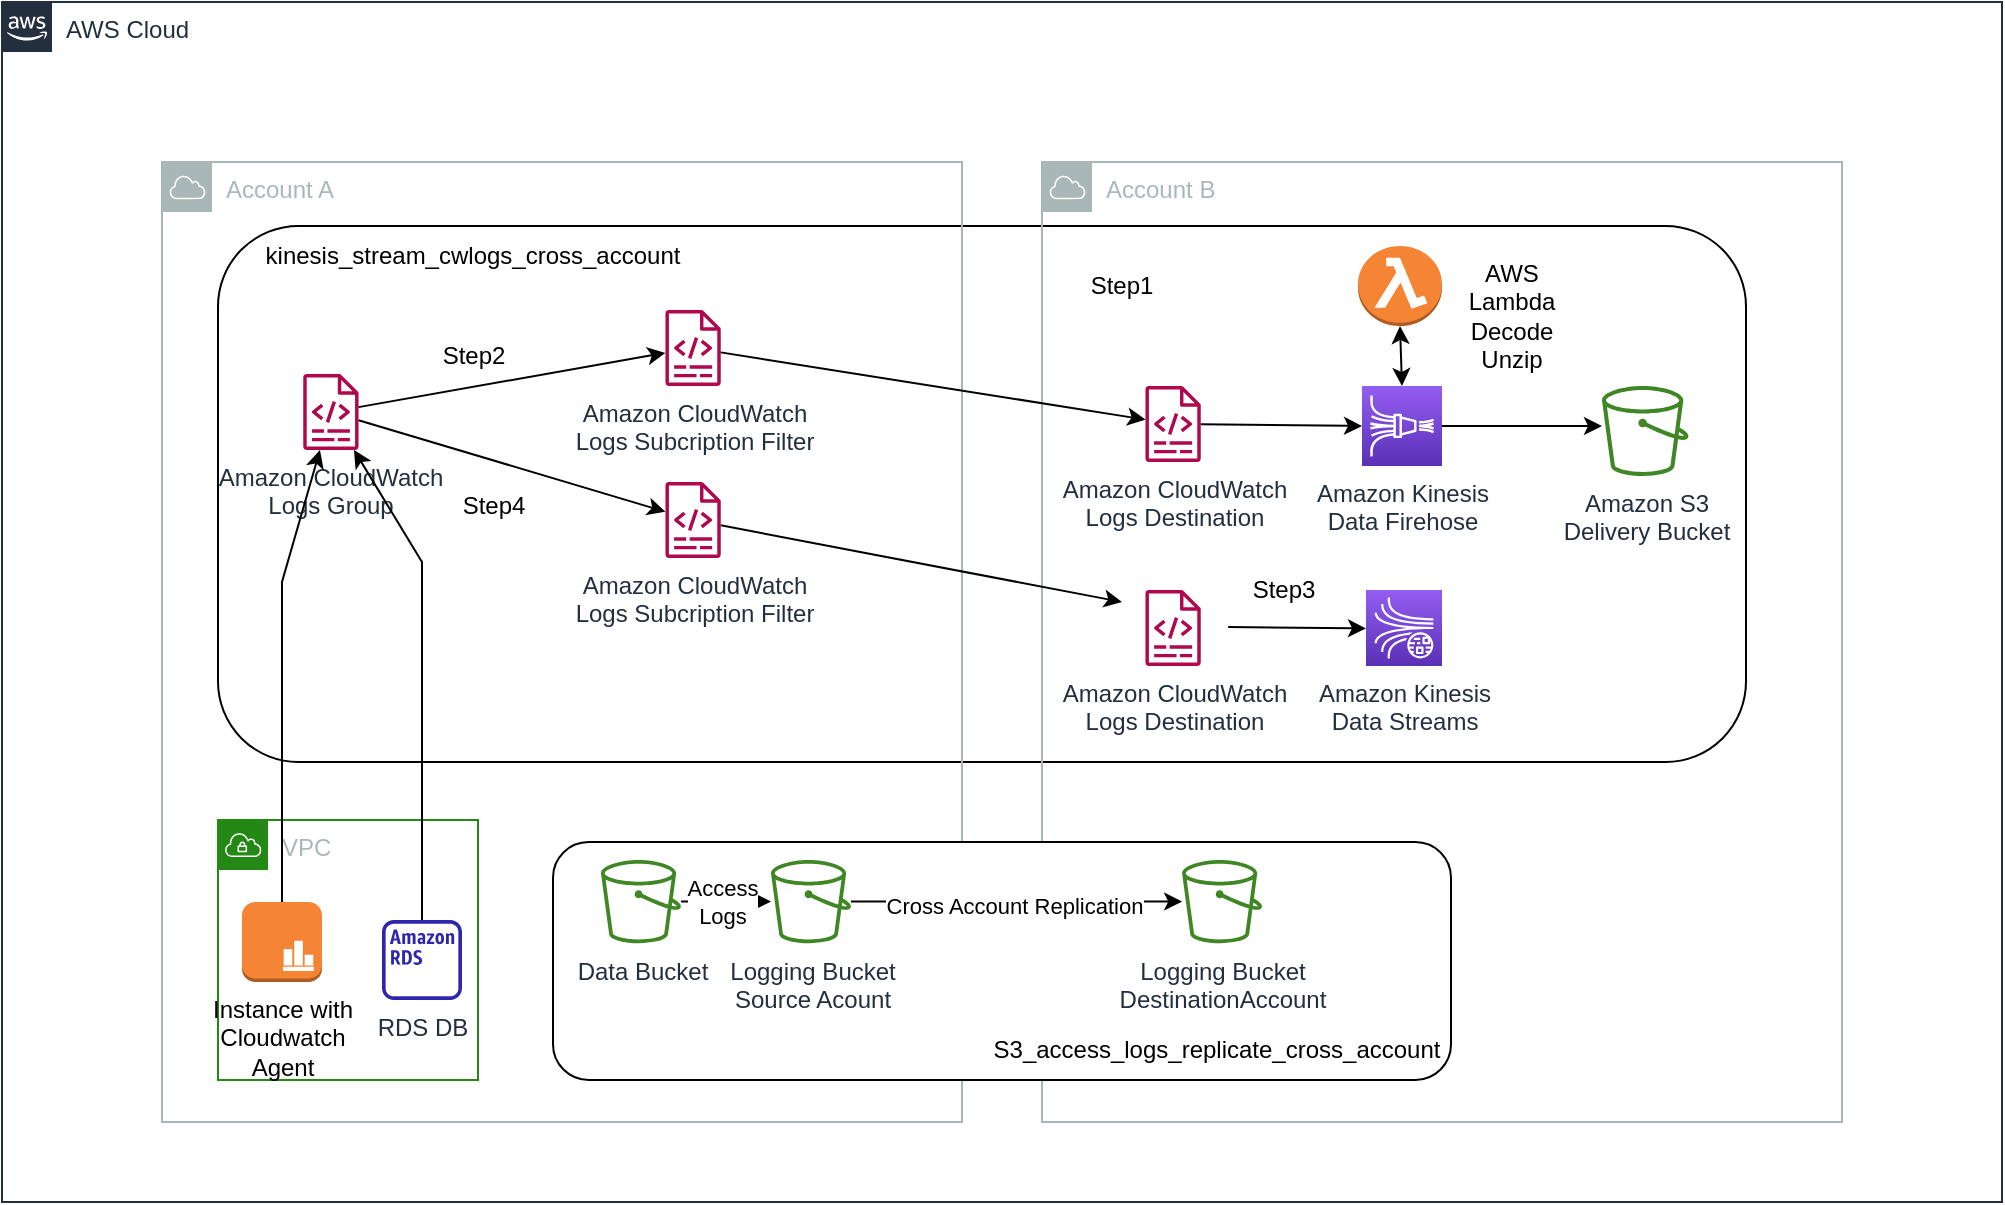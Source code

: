 <mxfile version="17.4.2" type="device"><diagram id="RaAJ4TcEcZkVuQgWhgH_" name="Page-1"><mxGraphModel dx="1426" dy="852" grid="1" gridSize="10" guides="1" tooltips="1" connect="1" arrows="1" fold="1" page="1" pageScale="1" pageWidth="1169" pageHeight="827" math="0" shadow="0"><root><mxCell id="0"/><mxCell id="1" parent="0"/><mxCell id="IvCQFIxIawf7InZvnG4A-1" value="AWS Cloud" style="points=[[0,0],[0.25,0],[0.5,0],[0.75,0],[1,0],[1,0.25],[1,0.5],[1,0.75],[1,1],[0.75,1],[0.5,1],[0.25,1],[0,1],[0,0.75],[0,0.5],[0,0.25]];outlineConnect=0;gradientColor=none;html=1;whiteSpace=wrap;fontSize=12;fontStyle=0;container=1;pointerEvents=0;collapsible=0;recursiveResize=0;shape=mxgraph.aws4.group;grIcon=mxgraph.aws4.group_aws_cloud_alt;strokeColor=#232F3E;fillColor=none;verticalAlign=top;align=left;spacingLeft=30;fontColor=#232F3E;dashed=0;" parent="1" vertex="1"><mxGeometry x="80" y="120" width="1000" height="600" as="geometry"/></mxCell><mxCell id="qAaE5AUROnF60sEF6JhM-10" value="" style="rounded=1;whiteSpace=wrap;html=1;strokeColor=#FFB0DF;" vertex="1" parent="IvCQFIxIawf7InZvnG4A-1"><mxGeometry x="110" y="181" width="300" height="89" as="geometry"/></mxCell><mxCell id="IvCQFIxIawf7InZvnG4A-19" value="" style="rounded=1;whiteSpace=wrap;html=1;" parent="IvCQFIxIawf7InZvnG4A-1" vertex="1"><mxGeometry x="108" y="112" width="764" height="268" as="geometry"/></mxCell><mxCell id="IvCQFIxIawf7InZvnG4A-3" value="Account B" style="sketch=0;outlineConnect=0;gradientColor=none;html=1;whiteSpace=wrap;fontSize=12;fontStyle=0;shape=mxgraph.aws4.group;grIcon=mxgraph.aws4.group_aws_cloud;strokeColor=#AAB7B8;fillColor=none;verticalAlign=top;align=left;spacingLeft=30;fontColor=#AAB7B8;dashed=0;" parent="IvCQFIxIawf7InZvnG4A-1" vertex="1"><mxGeometry x="520" y="80" width="400" height="480" as="geometry"/></mxCell><mxCell id="IvCQFIxIawf7InZvnG4A-2" value="Account A" style="sketch=0;outlineConnect=0;gradientColor=none;html=1;whiteSpace=wrap;fontSize=12;fontStyle=0;shape=mxgraph.aws4.group;grIcon=mxgraph.aws4.group_aws_cloud;strokeColor=#AAB7B8;fillColor=none;verticalAlign=top;align=left;spacingLeft=30;fontColor=#AAB7B8;dashed=0;" parent="IvCQFIxIawf7InZvnG4A-1" vertex="1"><mxGeometry x="80" y="80" width="400" height="480" as="geometry"/></mxCell><mxCell id="IvCQFIxIawf7InZvnG4A-28" value="" style="rounded=1;whiteSpace=wrap;html=1;" parent="IvCQFIxIawf7InZvnG4A-1" vertex="1"><mxGeometry x="275.5" y="420" width="449" height="119" as="geometry"/></mxCell><mxCell id="IvCQFIxIawf7InZvnG4A-4" value="Amazon CloudWatch &lt;br&gt;Logs Destination" style="sketch=0;outlineConnect=0;fontColor=#232F3E;gradientColor=none;fillColor=#B0084D;strokeColor=none;dashed=0;verticalLabelPosition=bottom;verticalAlign=top;align=center;html=1;fontSize=12;fontStyle=0;aspect=fixed;pointerEvents=1;shape=mxgraph.aws4.logs;" parent="IvCQFIxIawf7InZvnG4A-1" vertex="1"><mxGeometry x="560" y="192" width="51.1" height="38" as="geometry"/></mxCell><mxCell id="IvCQFIxIawf7InZvnG4A-6" value="Amazon Kinesis&lt;br&gt;Data Firehose" style="sketch=0;points=[[0,0,0],[0.25,0,0],[0.5,0,0],[0.75,0,0],[1,0,0],[0,1,0],[0.25,1,0],[0.5,1,0],[0.75,1,0],[1,1,0],[0,0.25,0],[0,0.5,0],[0,0.75,0],[1,0.25,0],[1,0.5,0],[1,0.75,0]];outlineConnect=0;fontColor=#232F3E;gradientColor=#945DF2;gradientDirection=north;fillColor=#5A30B5;strokeColor=#ffffff;dashed=0;verticalLabelPosition=bottom;verticalAlign=top;align=center;html=1;fontSize=12;fontStyle=0;aspect=fixed;shape=mxgraph.aws4.resourceIcon;resIcon=mxgraph.aws4.kinesis_data_firehose;" parent="IvCQFIxIawf7InZvnG4A-1" vertex="1"><mxGeometry x="680" y="192" width="40" height="40" as="geometry"/></mxCell><mxCell id="IvCQFIxIawf7InZvnG4A-7" value="" style="outlineConnect=0;dashed=0;verticalLabelPosition=bottom;verticalAlign=top;align=center;html=1;shape=mxgraph.aws3.lambda_function;fillColor=#F58534;gradientColor=none;" parent="IvCQFIxIawf7InZvnG4A-1" vertex="1"><mxGeometry x="678" y="122" width="42" height="40" as="geometry"/></mxCell><mxCell id="IvCQFIxIawf7InZvnG4A-8" value="" style="endArrow=classic;html=1;rounded=0;entryX=0;entryY=0.5;entryDx=0;entryDy=0;entryPerimeter=0;" parent="IvCQFIxIawf7InZvnG4A-1" source="IvCQFIxIawf7InZvnG4A-4" target="IvCQFIxIawf7InZvnG4A-6" edge="1"><mxGeometry width="50" height="50" relative="1" as="geometry"><mxPoint x="600" y="382" as="sourcePoint"/><mxPoint x="650" y="332" as="targetPoint"/></mxGeometry></mxCell><mxCell id="IvCQFIxIawf7InZvnG4A-9" value="" style="endArrow=classic;startArrow=classic;html=1;rounded=0;entryX=0.5;entryY=1;entryDx=0;entryDy=0;entryPerimeter=0;exitX=0.5;exitY=0;exitDx=0;exitDy=0;exitPerimeter=0;" parent="IvCQFIxIawf7InZvnG4A-1" source="IvCQFIxIawf7InZvnG4A-6" target="IvCQFIxIawf7InZvnG4A-7" edge="1"><mxGeometry width="50" height="50" relative="1" as="geometry"><mxPoint x="610" y="202" as="sourcePoint"/><mxPoint x="660" y="152" as="targetPoint"/></mxGeometry></mxCell><mxCell id="IvCQFIxIawf7InZvnG4A-10" value="AWS Lambda&lt;br&gt;Decode&lt;br&gt;Unzip" style="text;html=1;strokeColor=none;fillColor=none;align=center;verticalAlign=middle;whiteSpace=wrap;rounded=0;" parent="IvCQFIxIawf7InZvnG4A-1" vertex="1"><mxGeometry x="724.5" y="142" width="60" height="30" as="geometry"/></mxCell><mxCell id="IvCQFIxIawf7InZvnG4A-11" value="Amazon S3&lt;br&gt;Delivery Bucket" style="sketch=0;outlineConnect=0;fontColor=#232F3E;gradientColor=none;fillColor=#3F8624;strokeColor=none;dashed=0;verticalLabelPosition=bottom;verticalAlign=top;align=center;html=1;fontSize=12;fontStyle=0;aspect=fixed;pointerEvents=1;shape=mxgraph.aws4.bucket;" parent="IvCQFIxIawf7InZvnG4A-1" vertex="1"><mxGeometry x="800" y="192" width="43.27" height="45" as="geometry"/></mxCell><mxCell id="IvCQFIxIawf7InZvnG4A-12" value="" style="endArrow=classic;html=1;rounded=0;exitX=1;exitY=0.5;exitDx=0;exitDy=0;exitPerimeter=0;" parent="IvCQFIxIawf7InZvnG4A-1" source="IvCQFIxIawf7InZvnG4A-6" edge="1"><mxGeometry width="50" height="50" relative="1" as="geometry"><mxPoint x="701.1" y="341.271" as="sourcePoint"/><mxPoint x="800" y="212" as="targetPoint"/></mxGeometry></mxCell><mxCell id="IvCQFIxIawf7InZvnG4A-15" value="Amazon CloudWatch &lt;br&gt;Logs Subcription Filter" style="sketch=0;outlineConnect=0;fontColor=#232F3E;gradientColor=none;fillColor=#B0084D;strokeColor=none;dashed=0;verticalLabelPosition=bottom;verticalAlign=top;align=center;html=1;fontSize=12;fontStyle=0;aspect=fixed;pointerEvents=1;shape=mxgraph.aws4.logs;" parent="IvCQFIxIawf7InZvnG4A-1" vertex="1"><mxGeometry x="320" y="154" width="51.1" height="38" as="geometry"/></mxCell><mxCell id="IvCQFIxIawf7InZvnG4A-16" value="" style="endArrow=classic;html=1;rounded=0;" parent="IvCQFIxIawf7InZvnG4A-1" source="IvCQFIxIawf7InZvnG4A-15" target="IvCQFIxIawf7InZvnG4A-4" edge="1"><mxGeometry width="50" height="50" relative="1" as="geometry"><mxPoint x="450" y="242" as="sourcePoint"/><mxPoint x="500" y="192" as="targetPoint"/></mxGeometry></mxCell><mxCell id="IvCQFIxIawf7InZvnG4A-17" value="Amazon CloudWatch &lt;br&gt;Logs Group" style="sketch=0;outlineConnect=0;fontColor=#232F3E;gradientColor=none;fillColor=#B0084D;strokeColor=none;dashed=0;verticalLabelPosition=bottom;verticalAlign=top;align=center;html=1;fontSize=12;fontStyle=0;aspect=fixed;pointerEvents=1;shape=mxgraph.aws4.logs;" parent="IvCQFIxIawf7InZvnG4A-1" vertex="1"><mxGeometry x="138.9" y="186" width="51.1" height="38" as="geometry"/></mxCell><mxCell id="IvCQFIxIawf7InZvnG4A-18" value="" style="endArrow=classic;html=1;rounded=0;" parent="IvCQFIxIawf7InZvnG4A-1" source="IvCQFIxIawf7InZvnG4A-17" target="IvCQFIxIawf7InZvnG4A-15" edge="1"><mxGeometry width="50" height="50" relative="1" as="geometry"><mxPoint x="200" y="372" as="sourcePoint"/><mxPoint x="250" y="322" as="targetPoint"/></mxGeometry></mxCell><mxCell id="IvCQFIxIawf7InZvnG4A-20" value="kinesis_stream_cwlogs_cross_account" style="text;html=1;strokeColor=none;fillColor=none;align=center;verticalAlign=middle;whiteSpace=wrap;rounded=0;" parent="IvCQFIxIawf7InZvnG4A-1" vertex="1"><mxGeometry x="151" y="112" width="169" height="30" as="geometry"/></mxCell><mxCell id="IvCQFIxIawf7InZvnG4A-21" value="Data Bucket" style="sketch=0;outlineConnect=0;fontColor=#232F3E;gradientColor=none;fillColor=#3F8624;strokeColor=none;dashed=0;verticalLabelPosition=bottom;verticalAlign=top;align=center;html=1;fontSize=12;fontStyle=0;aspect=fixed;pointerEvents=1;shape=mxgraph.aws4.bucket;" parent="IvCQFIxIawf7InZvnG4A-1" vertex="1"><mxGeometry x="299.5" y="429" width="40" height="41.6" as="geometry"/></mxCell><mxCell id="IvCQFIxIawf7InZvnG4A-22" value="Logging Bucket&lt;br&gt;Source Acount" style="sketch=0;outlineConnect=0;fontColor=#232F3E;gradientColor=none;fillColor=#3F8624;strokeColor=none;dashed=0;verticalLabelPosition=bottom;verticalAlign=top;align=center;html=1;fontSize=12;fontStyle=0;aspect=fixed;pointerEvents=1;shape=mxgraph.aws4.bucket;" parent="IvCQFIxIawf7InZvnG4A-1" vertex="1"><mxGeometry x="384.5" y="429" width="40" height="41.6" as="geometry"/></mxCell><mxCell id="IvCQFIxIawf7InZvnG4A-23" value="" style="endArrow=classic;html=1;rounded=0;" parent="IvCQFIxIawf7InZvnG4A-1" source="IvCQFIxIawf7InZvnG4A-21" target="IvCQFIxIawf7InZvnG4A-22" edge="1"><mxGeometry width="50" height="50" relative="1" as="geometry"><mxPoint x="194.5" y="509" as="sourcePoint"/><mxPoint x="244.5" y="459" as="targetPoint"/></mxGeometry></mxCell><mxCell id="IvCQFIxIawf7InZvnG4A-24" value="Access&lt;br&gt;Logs" style="edgeLabel;html=1;align=center;verticalAlign=middle;resizable=0;points=[];" parent="IvCQFIxIawf7InZvnG4A-23" vertex="1" connectable="0"><mxGeometry x="-0.089" relative="1" as="geometry"><mxPoint as="offset"/></mxGeometry></mxCell><mxCell id="IvCQFIxIawf7InZvnG4A-25" value="Logging Bucket&lt;br&gt;DestinationAccount" style="sketch=0;outlineConnect=0;fontColor=#232F3E;gradientColor=none;fillColor=#3F8624;strokeColor=none;dashed=0;verticalLabelPosition=bottom;verticalAlign=top;align=center;html=1;fontSize=12;fontStyle=0;aspect=fixed;pointerEvents=1;shape=mxgraph.aws4.bucket;" parent="IvCQFIxIawf7InZvnG4A-1" vertex="1"><mxGeometry x="590.05" y="429" width="40" height="41.6" as="geometry"/></mxCell><mxCell id="IvCQFIxIawf7InZvnG4A-26" value="" style="endArrow=classic;html=1;rounded=0;" parent="IvCQFIxIawf7InZvnG4A-1" source="IvCQFIxIawf7InZvnG4A-22" target="IvCQFIxIawf7InZvnG4A-25" edge="1"><mxGeometry width="50" height="50" relative="1" as="geometry"><mxPoint x="484.5" y="489" as="sourcePoint"/><mxPoint x="534.5" y="439" as="targetPoint"/></mxGeometry></mxCell><mxCell id="IvCQFIxIawf7InZvnG4A-27" value="Cross Account Replication" style="edgeLabel;html=1;align=center;verticalAlign=middle;resizable=0;points=[];" parent="IvCQFIxIawf7InZvnG4A-26" vertex="1" connectable="0"><mxGeometry x="-0.015" y="-2" relative="1" as="geometry"><mxPoint as="offset"/></mxGeometry></mxCell><mxCell id="IvCQFIxIawf7InZvnG4A-29" value="S3_access_logs_replicate_cross_account" style="text;html=1;strokeColor=none;fillColor=none;align=center;verticalAlign=middle;whiteSpace=wrap;rounded=0;" parent="IvCQFIxIawf7InZvnG4A-1" vertex="1"><mxGeometry x="522.5" y="509" width="169" height="30" as="geometry"/></mxCell><mxCell id="IvCQFIxIawf7InZvnG4A-30" value="VPC" style="points=[[0,0],[0.25,0],[0.5,0],[0.75,0],[1,0],[1,0.25],[1,0.5],[1,0.75],[1,1],[0.75,1],[0.5,1],[0.25,1],[0,1],[0,0.75],[0,0.5],[0,0.25]];outlineConnect=0;gradientColor=none;html=1;whiteSpace=wrap;fontSize=12;fontStyle=0;container=1;pointerEvents=0;collapsible=0;recursiveResize=0;shape=mxgraph.aws4.group;grIcon=mxgraph.aws4.group_vpc;strokeColor=#248814;fillColor=none;verticalAlign=top;align=left;spacingLeft=30;fontColor=#AAB7B8;dashed=0;" parent="IvCQFIxIawf7InZvnG4A-1" vertex="1"><mxGeometry x="108" y="409" width="130" height="130" as="geometry"/></mxCell><mxCell id="IvCQFIxIawf7InZvnG4A-33" value="RDS DB" style="sketch=0;outlineConnect=0;fontColor=#232F3E;gradientColor=none;fillColor=#2E27AD;strokeColor=none;dashed=0;verticalLabelPosition=bottom;verticalAlign=top;align=center;html=1;fontSize=12;fontStyle=0;aspect=fixed;pointerEvents=1;shape=mxgraph.aws4.rds_instance_alt;" parent="IvCQFIxIawf7InZvnG4A-30" vertex="1"><mxGeometry x="82" y="50" width="40" height="40" as="geometry"/></mxCell><mxCell id="IvCQFIxIawf7InZvnG4A-31" value="Instance with&lt;br&gt;Cloudwatch&lt;br&gt;Agent" style="outlineConnect=0;dashed=0;verticalLabelPosition=bottom;verticalAlign=top;align=center;html=1;shape=mxgraph.aws3.instance_with_cloudwatch;fillColor=#F58534;gradientColor=none;" parent="IvCQFIxIawf7InZvnG4A-1" vertex="1"><mxGeometry x="120.0" y="450" width="40" height="40" as="geometry"/></mxCell><mxCell id="IvCQFIxIawf7InZvnG4A-34" value="" style="endArrow=classic;html=1;rounded=0;" parent="IvCQFIxIawf7InZvnG4A-1" source="IvCQFIxIawf7InZvnG4A-33" target="IvCQFIxIawf7InZvnG4A-17" edge="1"><mxGeometry width="50" height="50" relative="1" as="geometry"><mxPoint x="10" y="380" as="sourcePoint"/><mxPoint x="60" y="330" as="targetPoint"/><Array as="points"><mxPoint x="210" y="280"/></Array></mxGeometry></mxCell><mxCell id="IvCQFIxIawf7InZvnG4A-35" value="" style="endArrow=classic;html=1;rounded=0;" parent="IvCQFIxIawf7InZvnG4A-1" source="IvCQFIxIawf7InZvnG4A-31" target="IvCQFIxIawf7InZvnG4A-17" edge="1"><mxGeometry width="50" height="50" relative="1" as="geometry"><mxPoint x="300" y="500" as="sourcePoint"/><mxPoint x="275.002" y="359.931" as="targetPoint"/><Array as="points"><mxPoint x="140" y="290"/></Array></mxGeometry></mxCell><mxCell id="qAaE5AUROnF60sEF6JhM-1" value="Amazon CloudWatch &lt;br&gt;Logs Destination" style="sketch=0;outlineConnect=0;fontColor=#232F3E;gradientColor=none;fillColor=#B0084D;strokeColor=none;dashed=0;verticalLabelPosition=bottom;verticalAlign=top;align=center;html=1;fontSize=12;fontStyle=0;aspect=fixed;pointerEvents=1;shape=mxgraph.aws4.logs;" vertex="1" parent="IvCQFIxIawf7InZvnG4A-1"><mxGeometry x="560" y="294" width="51.1" height="38" as="geometry"/></mxCell><mxCell id="qAaE5AUROnF60sEF6JhM-2" value="Amazon Kinesis&lt;br&gt;Data Streams" style="sketch=0;points=[[0,0,0],[0.25,0,0],[0.5,0,0],[0.75,0,0],[1,0,0],[0,1,0],[0.25,1,0],[0.5,1,0],[0.75,1,0],[1,1,0],[0,0.25,0],[0,0.5,0],[0,0.75,0],[1,0.25,0],[1,0.5,0],[1,0.75,0]];outlineConnect=0;fontColor=#232F3E;gradientColor=#945DF2;gradientDirection=north;fillColor=#5A30B5;strokeColor=#ffffff;dashed=0;verticalLabelPosition=bottom;verticalAlign=top;align=center;html=1;fontSize=12;fontStyle=0;aspect=fixed;shape=mxgraph.aws4.resourceIcon;resIcon=mxgraph.aws4.kinesis_data_streams;" vertex="1" parent="IvCQFIxIawf7InZvnG4A-1"><mxGeometry x="682" y="294" width="38" height="38" as="geometry"/></mxCell><mxCell id="qAaE5AUROnF60sEF6JhM-3" value="" style="endArrow=classic;html=1;rounded=0;" edge="1" parent="IvCQFIxIawf7InZvnG4A-1" source="qAaE5AUROnF60sEF6JhM-5"><mxGeometry width="50" height="50" relative="1" as="geometry"><mxPoint x="461.1" y="341" as="sourcePoint"/><mxPoint x="560" y="300" as="targetPoint"/></mxGeometry></mxCell><mxCell id="qAaE5AUROnF60sEF6JhM-4" value="" style="endArrow=classic;html=1;rounded=0;entryX=0;entryY=0.5;entryDx=0;entryDy=0;entryPerimeter=0;" edge="1" parent="IvCQFIxIawf7InZvnG4A-1"><mxGeometry width="50" height="50" relative="1" as="geometry"><mxPoint x="613.1" y="312.501" as="sourcePoint"/><mxPoint x="682" y="313.23" as="targetPoint"/></mxGeometry></mxCell><mxCell id="qAaE5AUROnF60sEF6JhM-5" value="Amazon CloudWatch &lt;br&gt;Logs Subcription Filter" style="sketch=0;outlineConnect=0;fontColor=#232F3E;gradientColor=none;fillColor=#B0084D;strokeColor=none;dashed=0;verticalLabelPosition=bottom;verticalAlign=top;align=center;html=1;fontSize=12;fontStyle=0;aspect=fixed;pointerEvents=1;shape=mxgraph.aws4.logs;" vertex="1" parent="IvCQFIxIawf7InZvnG4A-1"><mxGeometry x="320" y="240" width="51.1" height="38" as="geometry"/></mxCell><mxCell id="qAaE5AUROnF60sEF6JhM-6" value="" style="endArrow=classic;html=1;rounded=0;" edge="1" parent="IvCQFIxIawf7InZvnG4A-1" source="IvCQFIxIawf7InZvnG4A-17" target="qAaE5AUROnF60sEF6JhM-5"><mxGeometry width="50" height="50" relative="1" as="geometry"><mxPoint x="201.1" y="220" as="sourcePoint"/><mxPoint x="320" y="220" as="targetPoint"/></mxGeometry></mxCell><mxCell id="qAaE5AUROnF60sEF6JhM-9" value="Step1" style="text;html=1;strokeColor=none;fillColor=none;align=center;verticalAlign=middle;whiteSpace=wrap;rounded=0;" vertex="1" parent="IvCQFIxIawf7InZvnG4A-1"><mxGeometry x="530" y="127" width="60" height="30" as="geometry"/></mxCell><mxCell id="qAaE5AUROnF60sEF6JhM-13" value="Step2" style="text;html=1;strokeColor=none;fillColor=none;align=center;verticalAlign=middle;whiteSpace=wrap;rounded=0;" vertex="1" parent="IvCQFIxIawf7InZvnG4A-1"><mxGeometry x="205.5" y="162" width="60" height="30" as="geometry"/></mxCell><mxCell id="qAaE5AUROnF60sEF6JhM-14" value="Step3" style="text;html=1;strokeColor=none;fillColor=none;align=center;verticalAlign=middle;whiteSpace=wrap;rounded=0;" vertex="1" parent="IvCQFIxIawf7InZvnG4A-1"><mxGeometry x="611.1" y="279" width="60" height="30" as="geometry"/></mxCell><mxCell id="qAaE5AUROnF60sEF6JhM-15" value="Step4" style="text;html=1;strokeColor=none;fillColor=none;align=center;verticalAlign=middle;whiteSpace=wrap;rounded=0;" vertex="1" parent="IvCQFIxIawf7InZvnG4A-1"><mxGeometry x="215.5" y="237" width="60" height="30" as="geometry"/></mxCell></root></mxGraphModel></diagram></mxfile>
